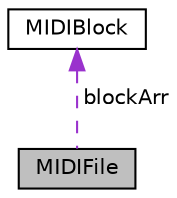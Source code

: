 digraph "MIDIFile"
{
  edge [fontname="Helvetica",fontsize="10",labelfontname="Helvetica",labelfontsize="10"];
  node [fontname="Helvetica",fontsize="10",shape=record];
  Node1 [label="MIDIFile",height=0.2,width=0.4,color="black", fillcolor="grey75", style="filled" fontcolor="black"];
  Node2 -> Node1 [dir="back",color="darkorchid3",fontsize="10",style="dashed",label=" blockArr" ,fontname="Helvetica"];
  Node2 [label="MIDIBlock",height=0.2,width=0.4,color="black", fillcolor="white", style="filled",URL="$structMIDIBlock.html"];
}
